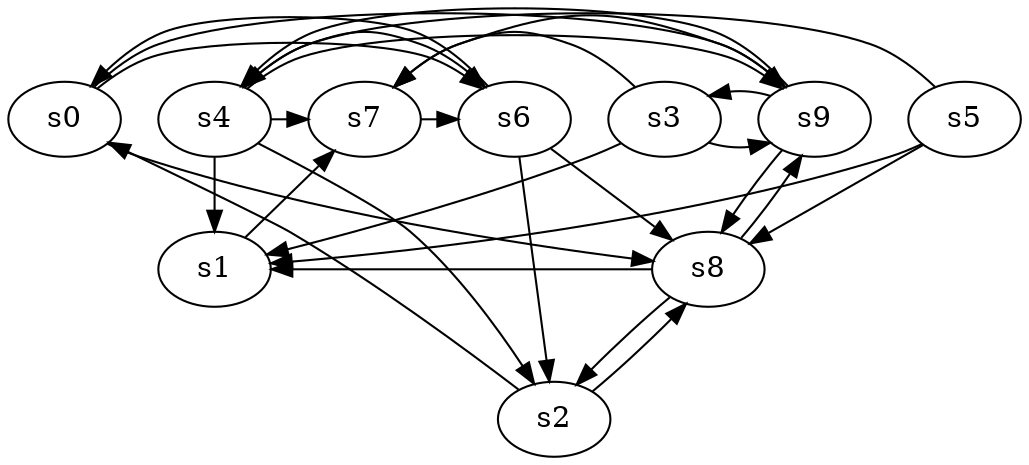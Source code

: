 digraph game_0958_complex_10 {
    s0 [name="s0", player=1, target=1];
    s1 [name="s1", player=1];
    s2 [name="s2", player=1];
    s3 [name="s3", player=0];
    s4 [name="s4", player=0];
    s5 [name="s5", player=0];
    s6 [name="s6", player=0];
    s7 [name="s7", player=0];
    s8 [name="s8", player=1];
    s9 [name="s9", player=1];

    s0 -> s6 [constraint="time % 6 == 5"];
    s0 -> s8 [constraint="!(time % 5 == 4)"];
    s0 -> s9 [constraint="time % 5 == 2"];
    s1 -> s7 [constraint="time == 5 || time == 15"];
    s2 -> s0 [constraint="time % 3 == 1 || time % 3 == 1"];
    s2 -> s8 [constraint="!(time % 2 == 0)"];
    s3 -> s1 [constraint="!(time % 6 == 4)"];
    s3 -> s7 [constraint="time % 3 == 0 && time % 5 == 0"];
    s3 -> s9 [constraint="time % 4 == 2 || time % 3 == 1"];
    s4 -> s1;
    s4 -> s2 [constraint="time == 0 || time == 9 || time == 10 || time == 12 || time == 15"];
    s4 -> s6 [constraint="!(time % 6 == 4)"];
    s4 -> s7 [constraint="time % 4 == 3 && time % 4 == 3"];
    s4 -> s9 [constraint="time % 7 == 2"];
    s5 -> s1 [constraint="time % 7 == 6"];
    s5 -> s4 [constraint="time % 2 == 0 && time % 3 == 1"];
    s5 -> s8 [constraint="time == 0 || time == 4 || time == 9 || time == 16"];
    s6 -> s0 [constraint="time == 15"];
    s6 -> s2;
    s6 -> s8;
    s7 -> s6 [constraint="!(time % 2 == 1)"];
    s8 -> s1 [constraint="time % 3 == 2 && time % 4 == 3"];
    s8 -> s2;
    s8 -> s9 [constraint="!(time % 4 == 3)"];
    s9 -> s3 [constraint="!(time % 2 == 1)"];
    s9 -> s4 [constraint="time == 0 || time == 7 || time == 12 || time == 18"];
    s9 -> s7 [constraint="time % 2 == 0"];
    s9 -> s8;
}
